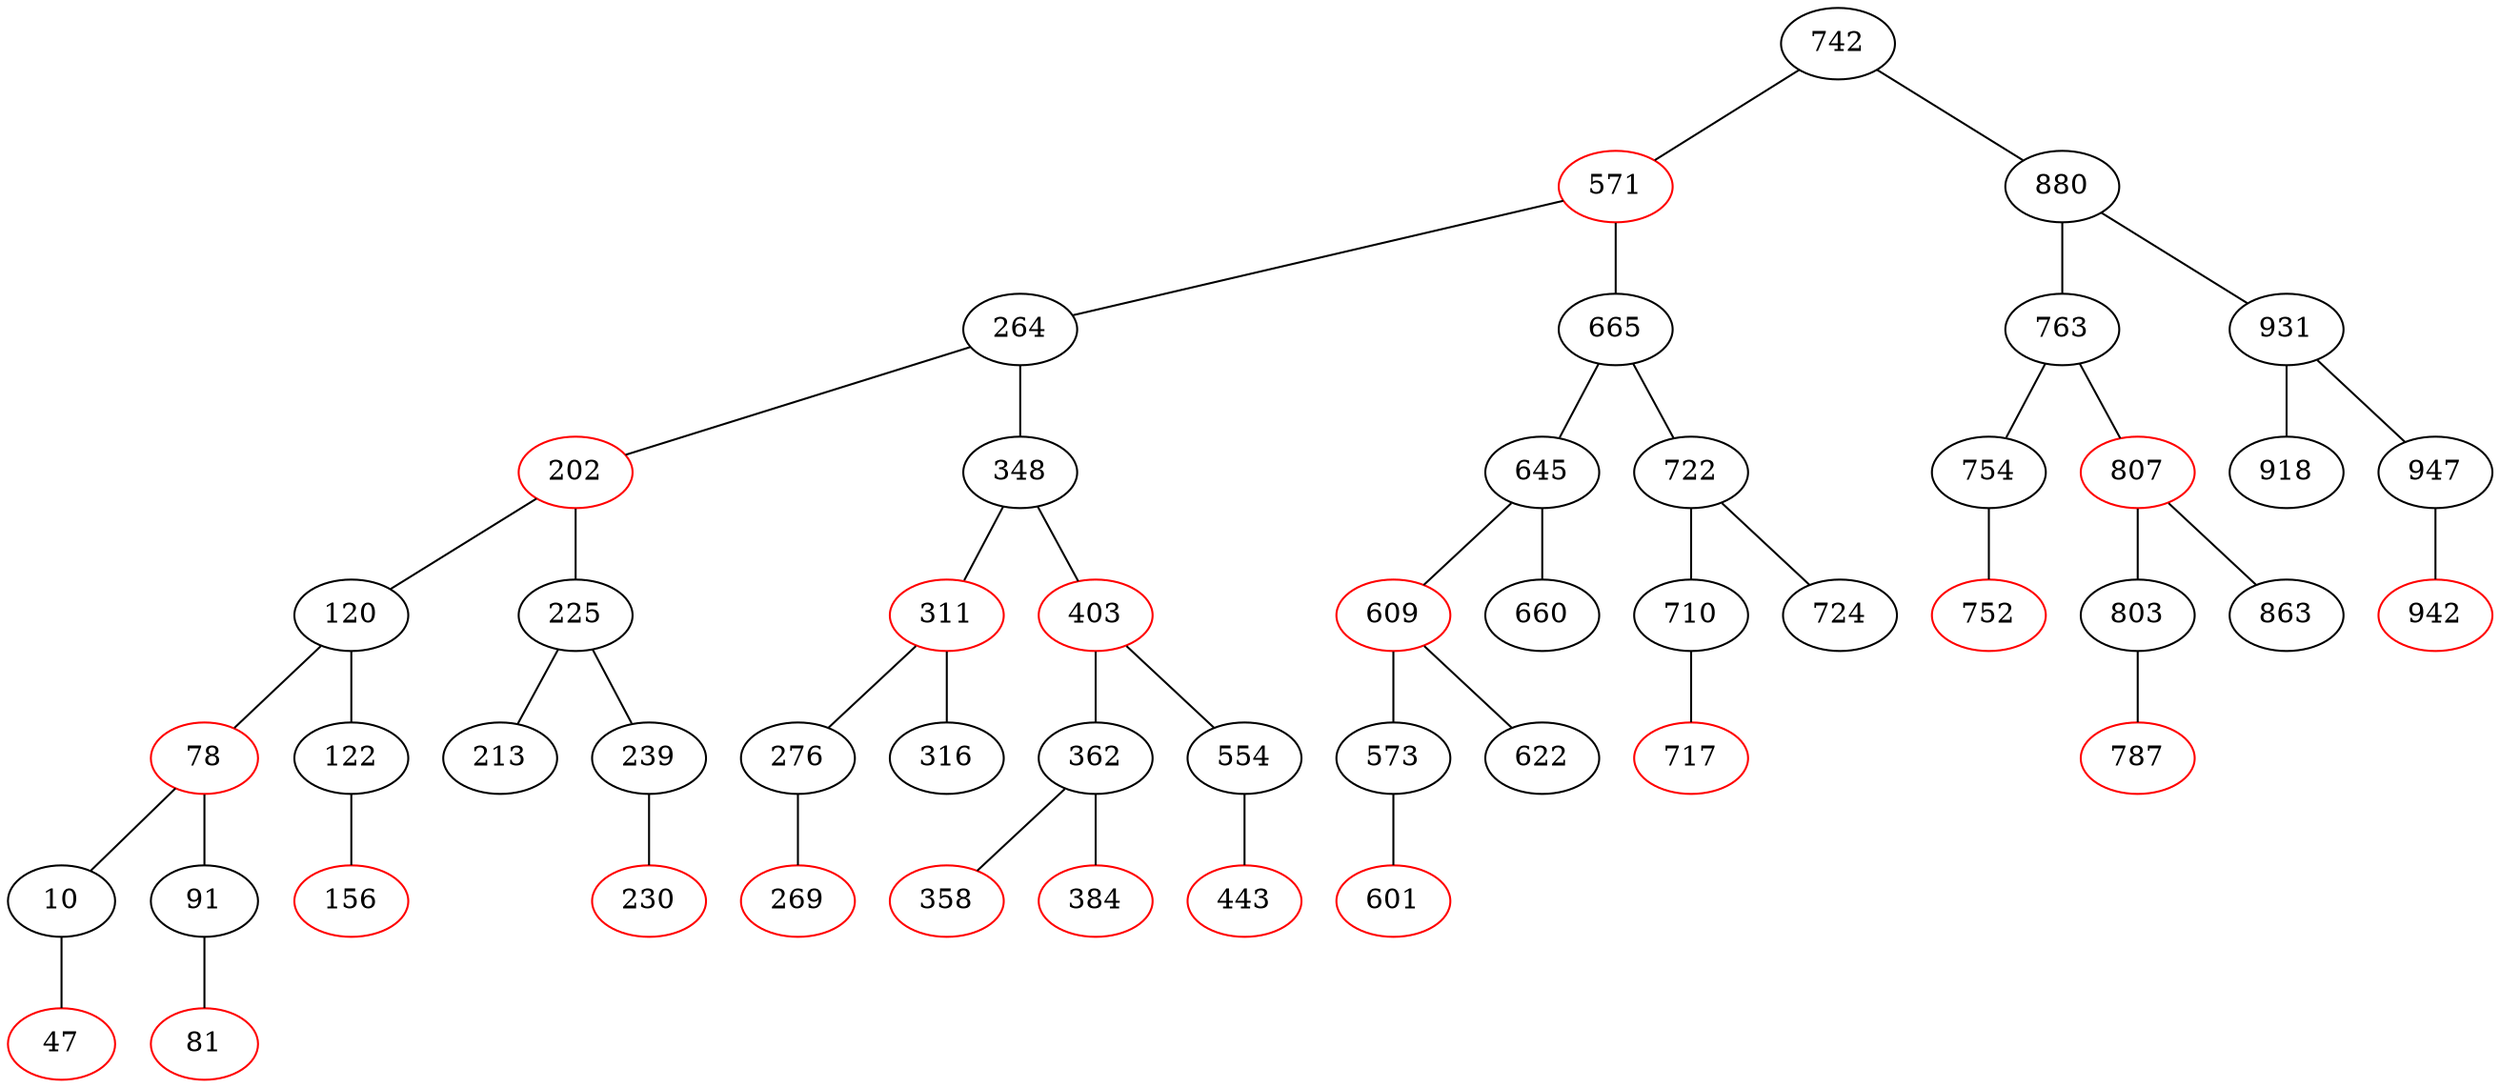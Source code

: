 graph g {
  742 [color=black];
  742 -- 571;
  571 [color=red];
  571 -- 264;
  264 [color=black];
  264 -- 202;
  202 [color=red];
  202 -- 120;
  120 [color=black];
  120 -- 78;
  78 [color=red];
  78 -- 10;
  10 [color=black];
  10 -- 47;
  47 [color=red];
  78 -- 91;
  91 [color=black];
  91 -- 81;
  81 [color=red];
  120 -- 122;
  122 [color=black];
  122 -- 156;
  156 [color=red];
  202 -- 225;
  225 [color=black];
  225 -- 213;
  213 [color=black];
  225 -- 239;
  239 [color=black];
  239 -- 230;
  230 [color=red];
  264 -- 348;
  348 [color=black];
  348 -- 311;
  311 [color=red];
  311 -- 276;
  276 [color=black];
  276 -- 269;
  269 [color=red];
  311 -- 316;
  316 [color=black];
  348 -- 403;
  403 [color=red];
  403 -- 362;
  362 [color=black];
  362 -- 358;
  358 [color=red];
  362 -- 384;
  384 [color=red];
  403 -- 554;
  554 [color=black];
  554 -- 443;
  443 [color=red];
  571 -- 665;
  665 [color=black];
  665 -- 645;
  645 [color=black];
  645 -- 609;
  609 [color=red];
  609 -- 573;
  573 [color=black];
  573 -- 601;
  601 [color=red];
  609 -- 622;
  622 [color=black];
  645 -- 660;
  660 [color=black];
  665 -- 722;
  722 [color=black];
  722 -- 710;
  710 [color=black];
  710 -- 717;
  717 [color=red];
  722 -- 724;
  724 [color=black];
  742 -- 880;
  880 [color=black];
  880 -- 763;
  763 [color=black];
  763 -- 754;
  754 [color=black];
  754 -- 752;
  752 [color=red];
  763 -- 807;
  807 [color=red];
  807 -- 803;
  803 [color=black];
  803 -- 787;
  787 [color=red];
  807 -- 863;
  863 [color=black];
  880 -- 931;
  931 [color=black];
  931 -- 918;
  918 [color=black];
  931 -- 947;
  947 [color=black];
  947 -- 942;
  942 [color=red];
}
